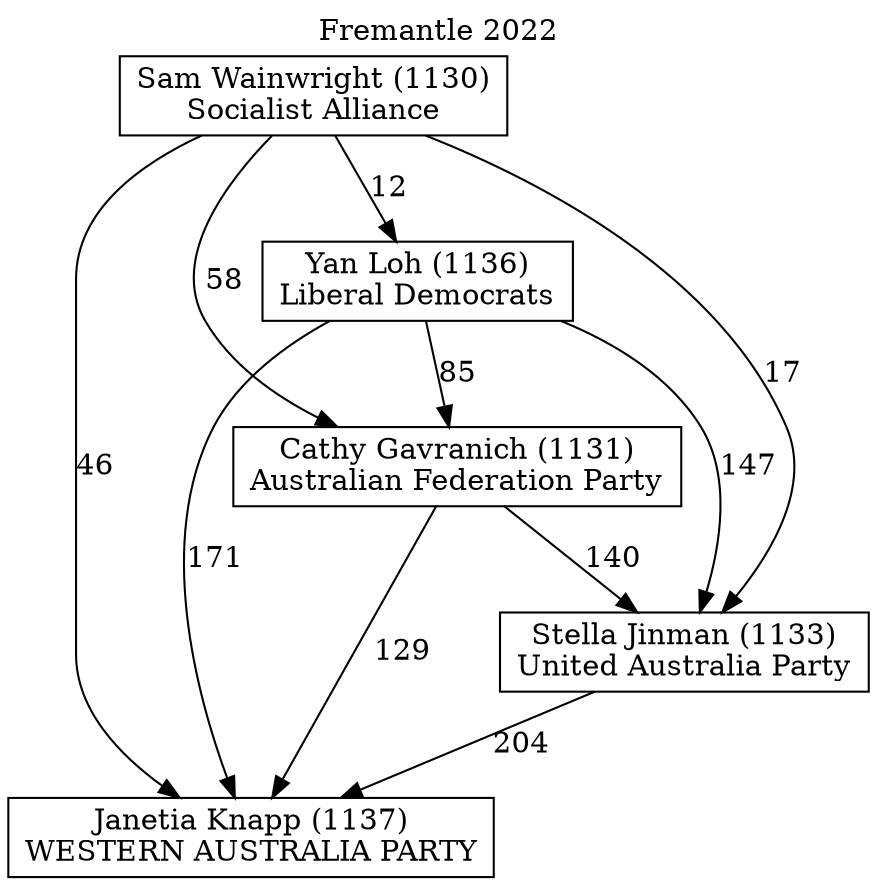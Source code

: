 // House preference flow
digraph "Janetia Knapp (1137)_Fremantle_2022" {
	graph [label="Fremantle 2022" labelloc=t mclimit=10]
	node [shape=box]
	"Sam Wainwright (1130)" [label="Sam Wainwright (1130)
Socialist Alliance"]
	"Stella Jinman (1133)" [label="Stella Jinman (1133)
United Australia Party"]
	"Yan Loh (1136)" [label="Yan Loh (1136)
Liberal Democrats"]
	"Janetia Knapp (1137)" [label="Janetia Knapp (1137)
WESTERN AUSTRALIA PARTY"]
	"Cathy Gavranich (1131)" [label="Cathy Gavranich (1131)
Australian Federation Party"]
	"Yan Loh (1136)" -> "Janetia Knapp (1137)" [label=171]
	"Yan Loh (1136)" -> "Stella Jinman (1133)" [label=147]
	"Cathy Gavranich (1131)" -> "Stella Jinman (1133)" [label=140]
	"Sam Wainwright (1130)" -> "Janetia Knapp (1137)" [label=46]
	"Yan Loh (1136)" -> "Cathy Gavranich (1131)" [label=85]
	"Stella Jinman (1133)" -> "Janetia Knapp (1137)" [label=204]
	"Sam Wainwright (1130)" -> "Yan Loh (1136)" [label=12]
	"Sam Wainwright (1130)" -> "Cathy Gavranich (1131)" [label=58]
	"Sam Wainwright (1130)" -> "Stella Jinman (1133)" [label=17]
	"Cathy Gavranich (1131)" -> "Janetia Knapp (1137)" [label=129]
}

